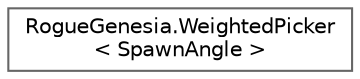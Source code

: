 digraph "Graphical Class Hierarchy"
{
 // LATEX_PDF_SIZE
  bgcolor="transparent";
  edge [fontname=Helvetica,fontsize=10,labelfontname=Helvetica,labelfontsize=10];
  node [fontname=Helvetica,fontsize=10,shape=box,height=0.2,width=0.4];
  rankdir="LR";
  Node0 [label="RogueGenesia.WeightedPicker\l\< SpawnAngle \>",height=0.2,width=0.4,color="grey40", fillcolor="white", style="filled",URL="$class_rogue_genesia_1_1_weighted_picker.html",tooltip=" "];
}
